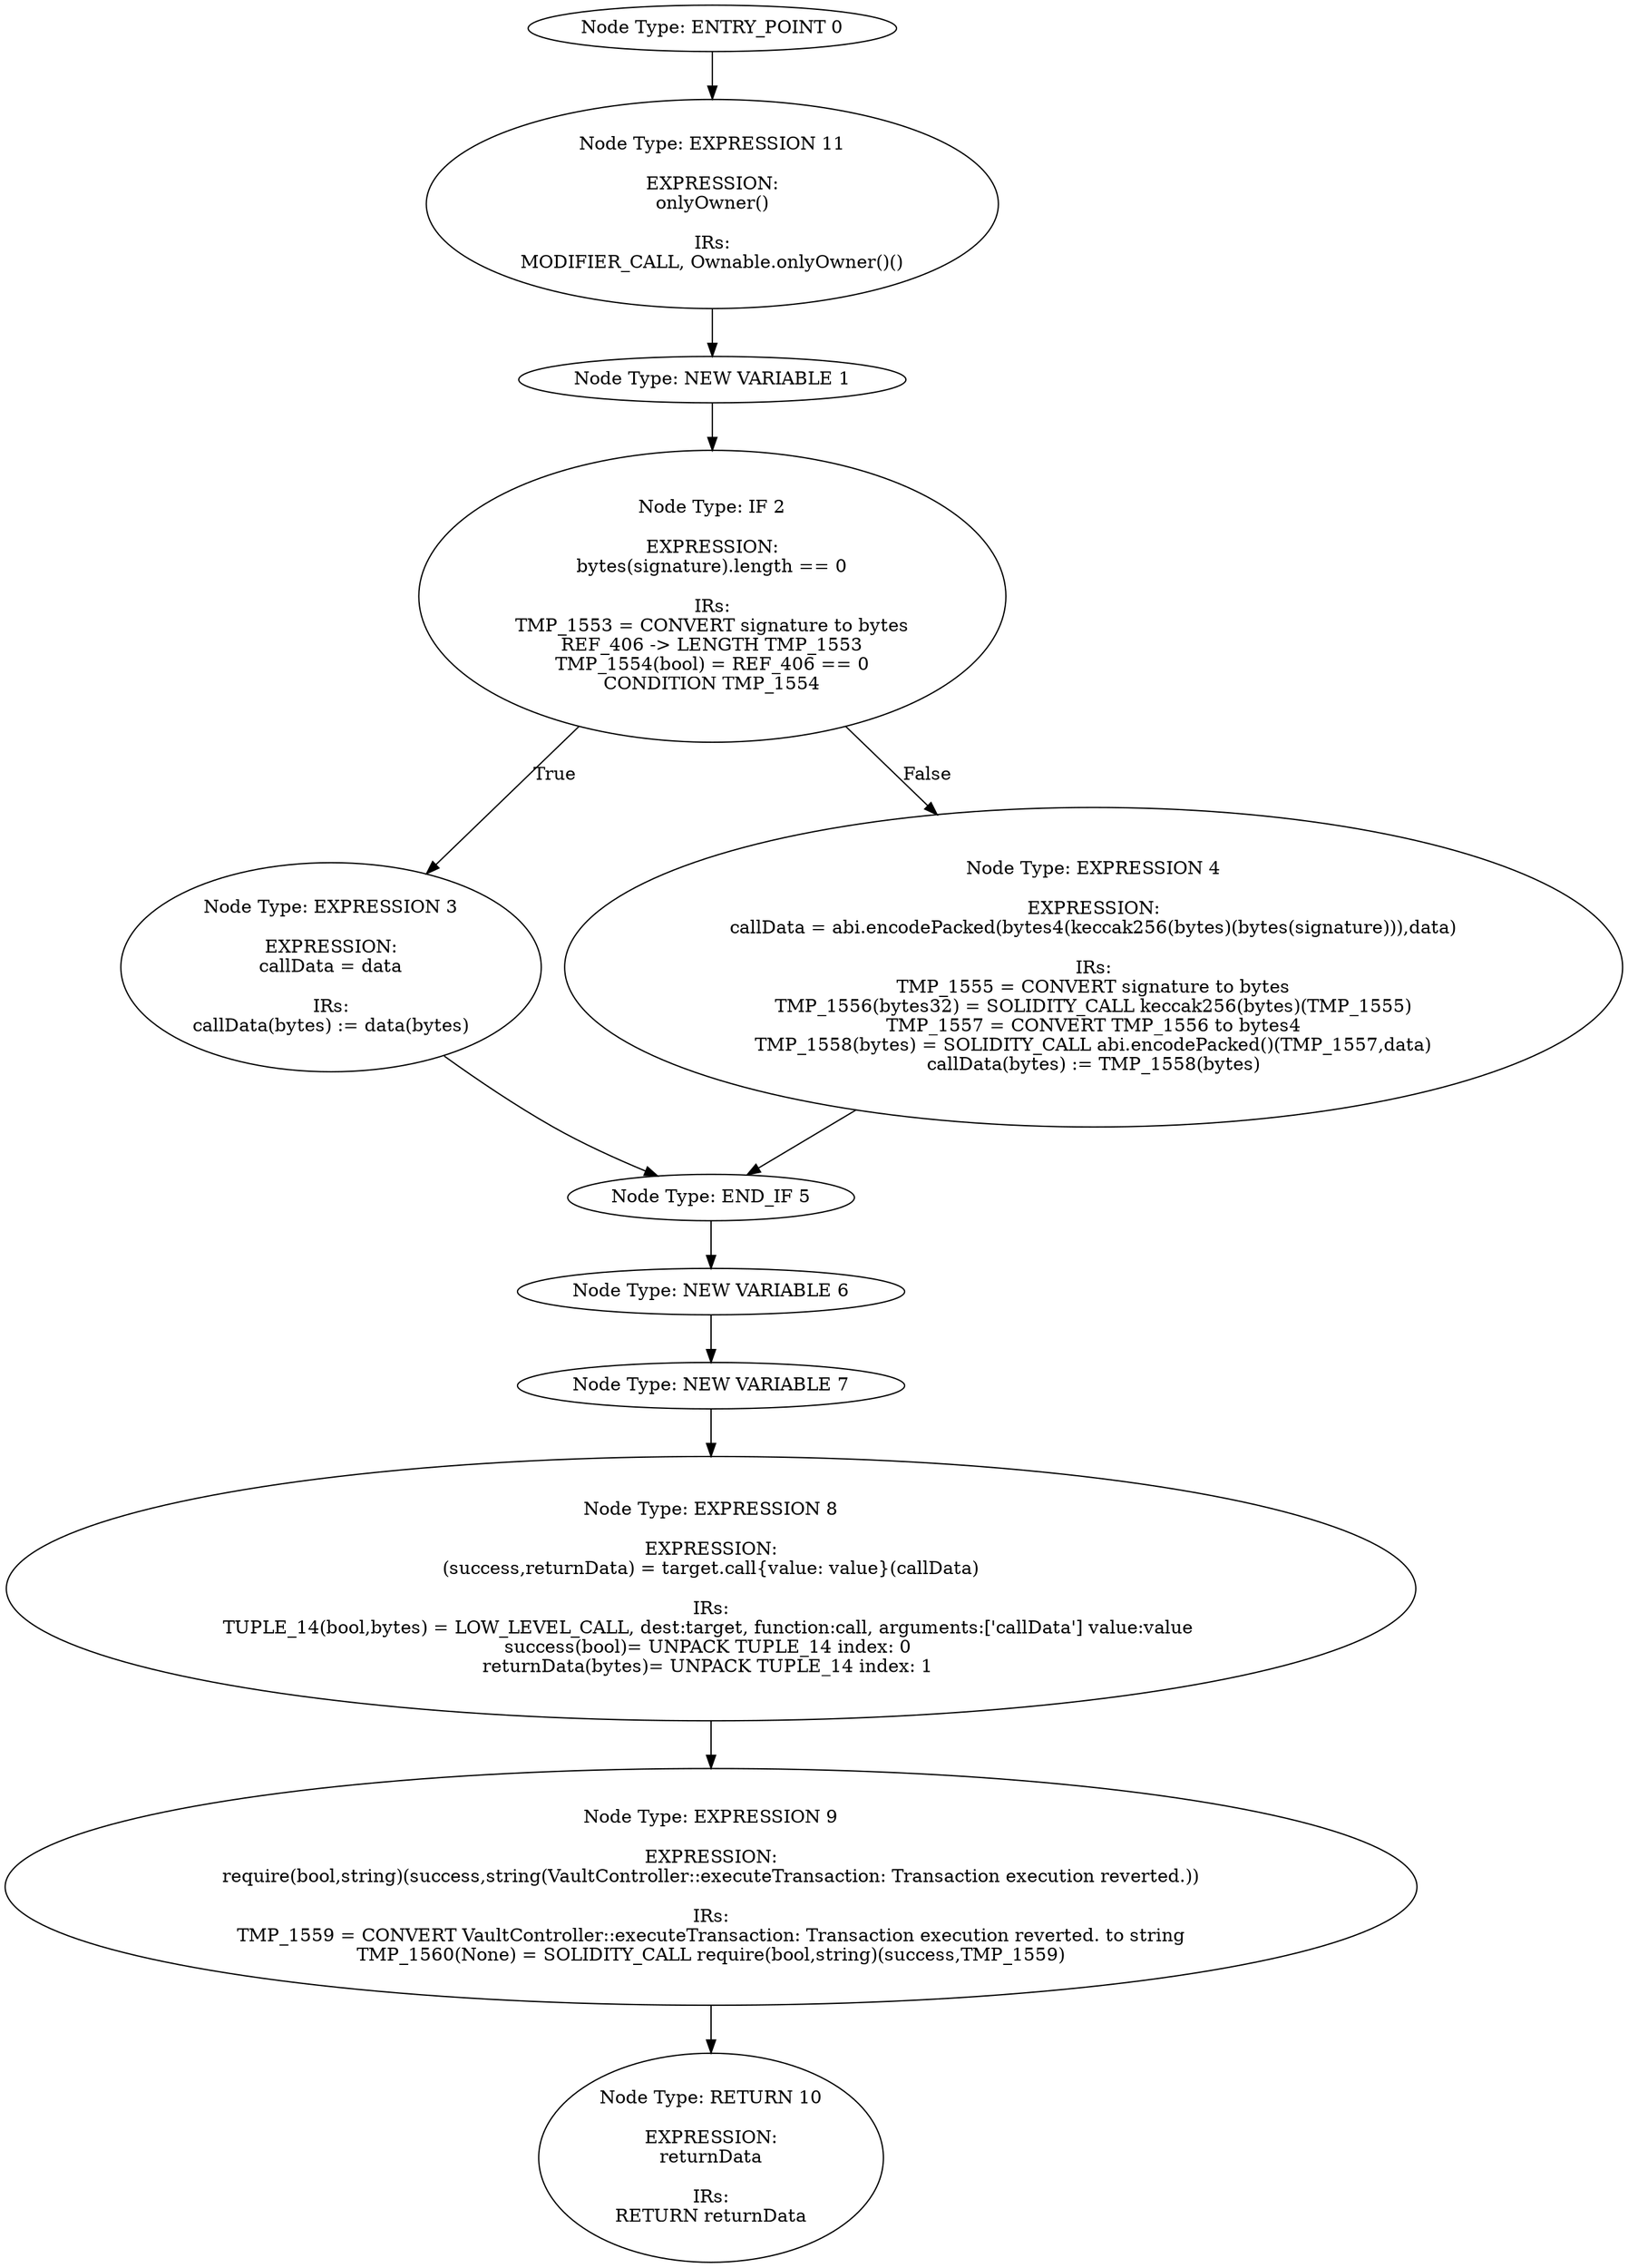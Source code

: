 digraph{
0[label="Node Type: ENTRY_POINT 0
"];
0->11;
1[label="Node Type: NEW VARIABLE 1
"];
1->2;
2[label="Node Type: IF 2

EXPRESSION:
bytes(signature).length == 0

IRs:
TMP_1553 = CONVERT signature to bytes
REF_406 -> LENGTH TMP_1553
TMP_1554(bool) = REF_406 == 0
CONDITION TMP_1554"];
2->3[label="True"];
2->4[label="False"];
3[label="Node Type: EXPRESSION 3

EXPRESSION:
callData = data

IRs:
callData(bytes) := data(bytes)"];
3->5;
4[label="Node Type: EXPRESSION 4

EXPRESSION:
callData = abi.encodePacked(bytes4(keccak256(bytes)(bytes(signature))),data)

IRs:
TMP_1555 = CONVERT signature to bytes
TMP_1556(bytes32) = SOLIDITY_CALL keccak256(bytes)(TMP_1555)
TMP_1557 = CONVERT TMP_1556 to bytes4
TMP_1558(bytes) = SOLIDITY_CALL abi.encodePacked()(TMP_1557,data)
callData(bytes) := TMP_1558(bytes)"];
4->5;
5[label="Node Type: END_IF 5
"];
5->6;
6[label="Node Type: NEW VARIABLE 6
"];
6->7;
7[label="Node Type: NEW VARIABLE 7
"];
7->8;
8[label="Node Type: EXPRESSION 8

EXPRESSION:
(success,returnData) = target.call{value: value}(callData)

IRs:
TUPLE_14(bool,bytes) = LOW_LEVEL_CALL, dest:target, function:call, arguments:['callData'] value:value 
success(bool)= UNPACK TUPLE_14 index: 0 
returnData(bytes)= UNPACK TUPLE_14 index: 1 "];
8->9;
9[label="Node Type: EXPRESSION 9

EXPRESSION:
require(bool,string)(success,string(VaultController::executeTransaction: Transaction execution reverted.))

IRs:
TMP_1559 = CONVERT VaultController::executeTransaction: Transaction execution reverted. to string
TMP_1560(None) = SOLIDITY_CALL require(bool,string)(success,TMP_1559)"];
9->10;
10[label="Node Type: RETURN 10

EXPRESSION:
returnData

IRs:
RETURN returnData"];
11[label="Node Type: EXPRESSION 11

EXPRESSION:
onlyOwner()

IRs:
MODIFIER_CALL, Ownable.onlyOwner()()"];
11->1;
}
